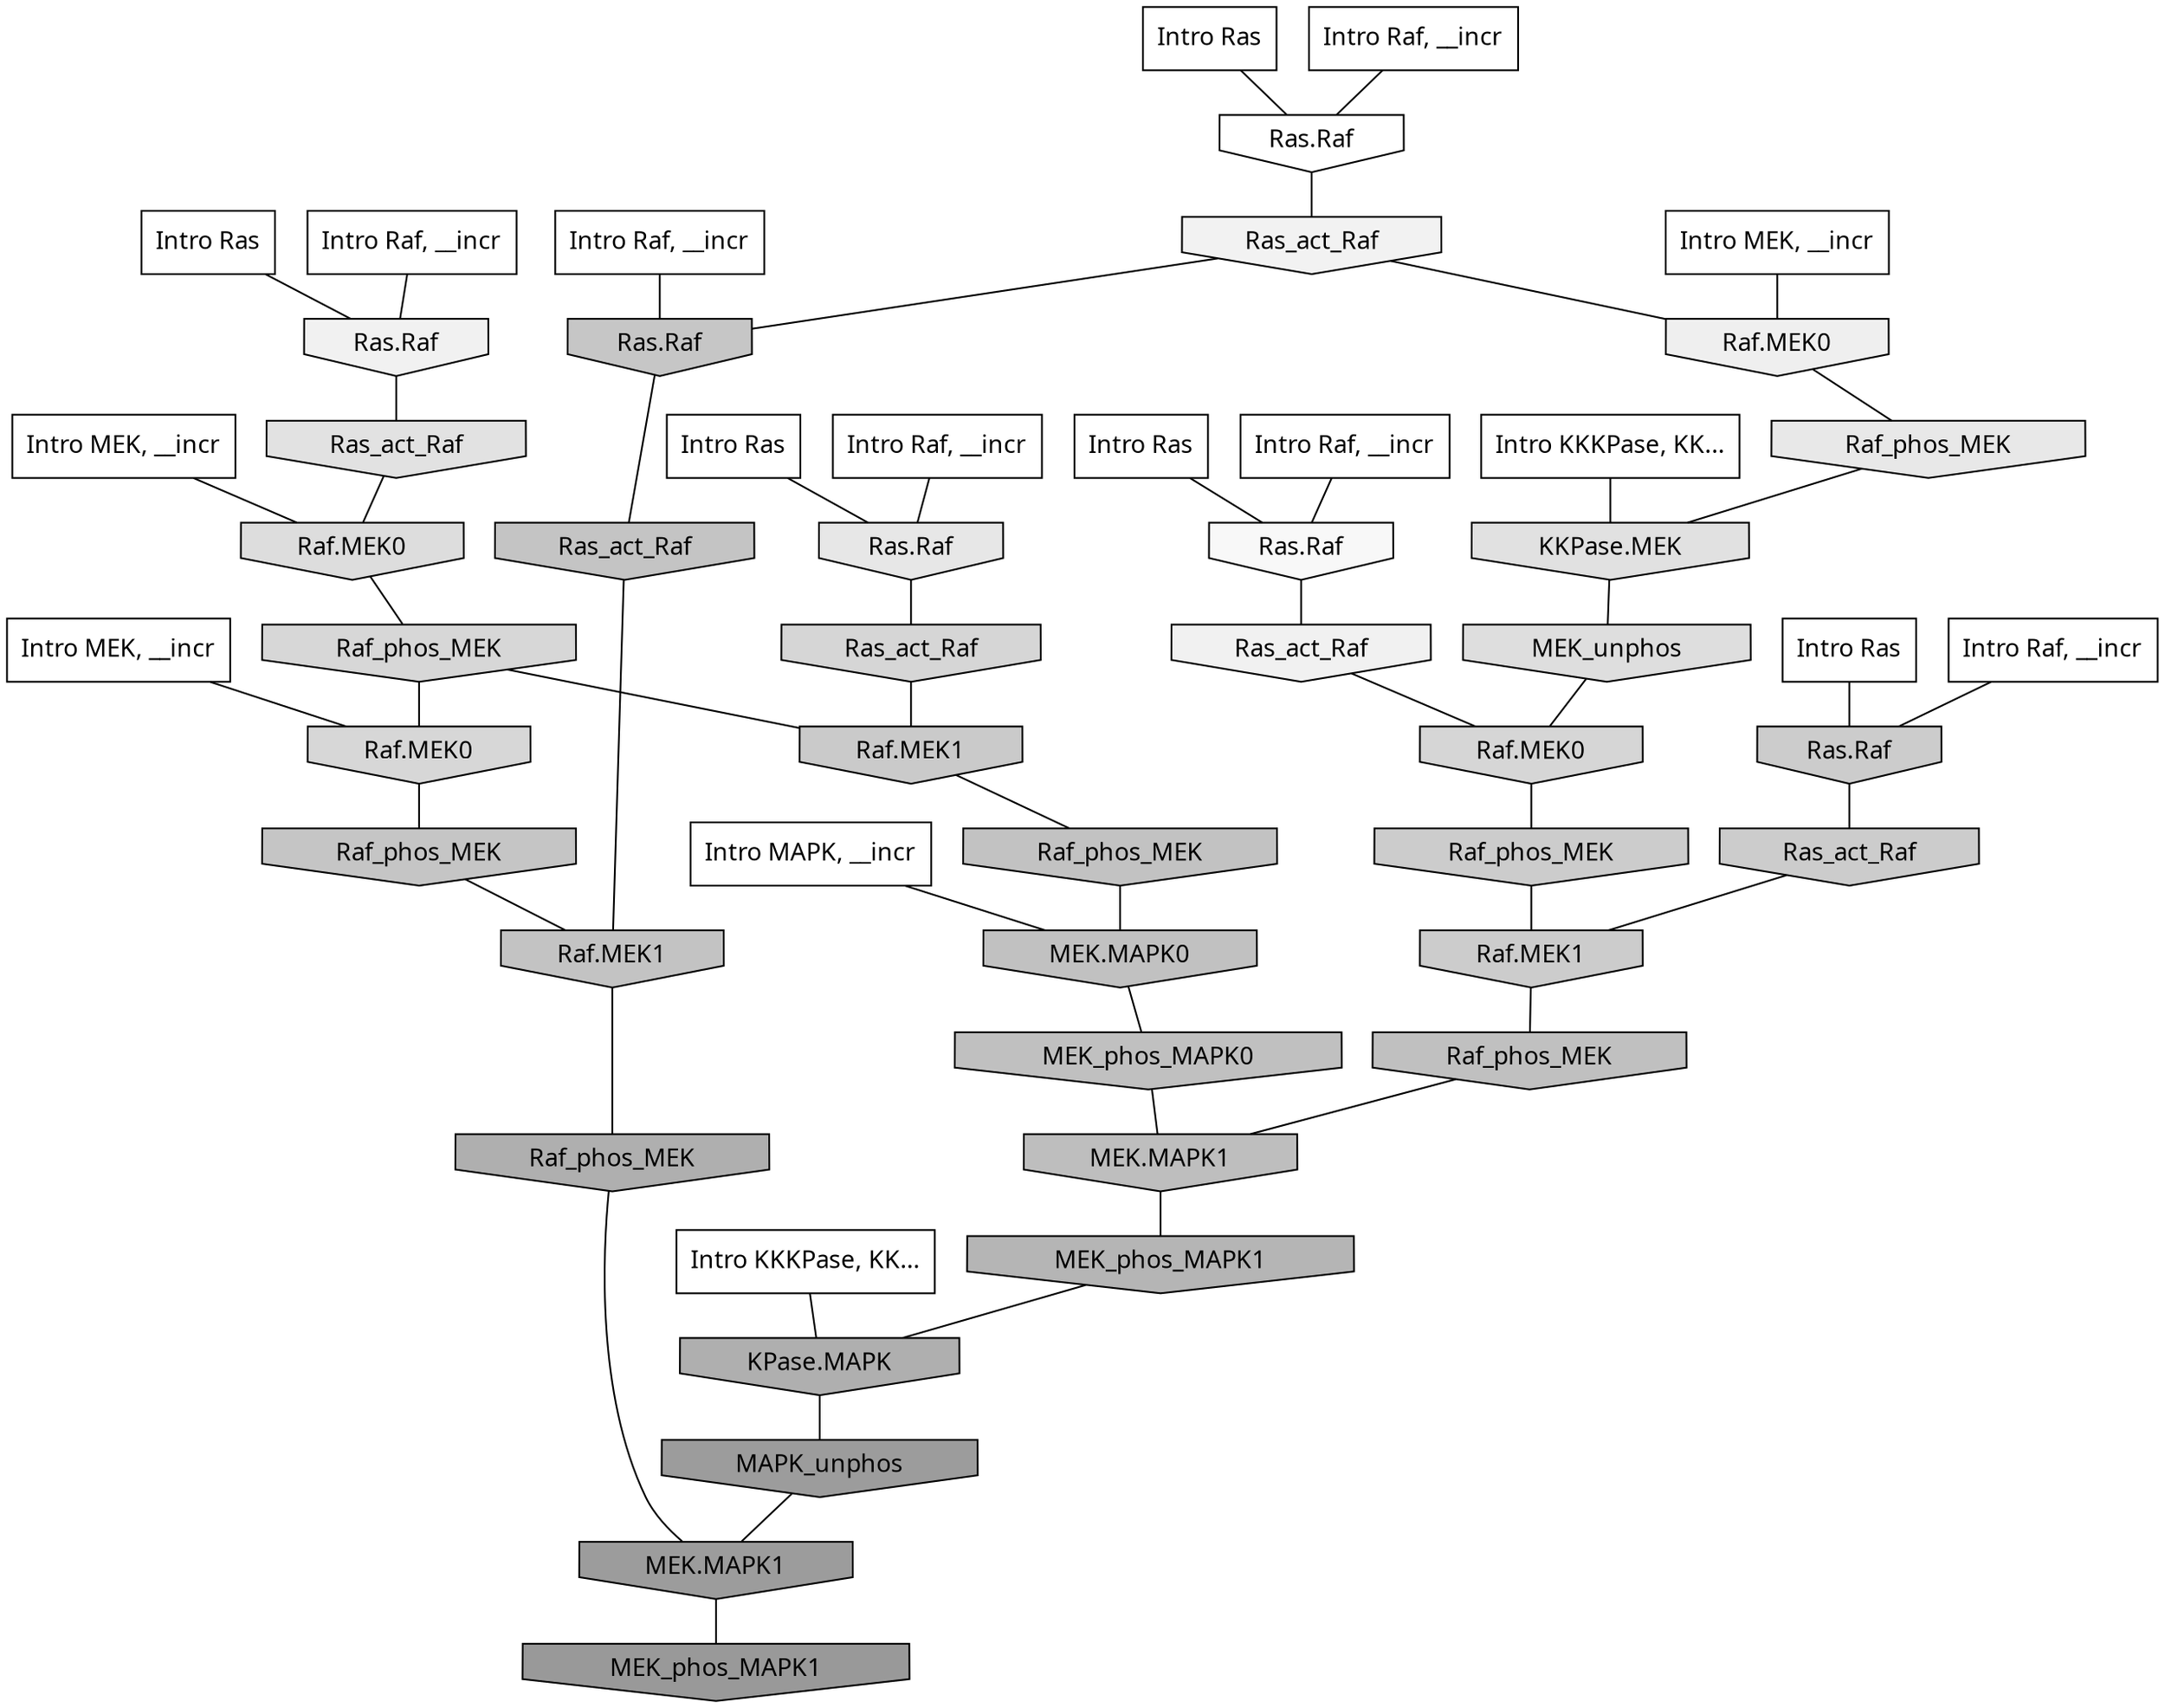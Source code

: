 digraph G{
  rankdir="TB";
  ranksep=0.30;
  node [fontname="CMU Serif"];
  edge [fontname="CMU Serif"];
  
  9 [label="Intro Ras", shape=rectangle, style=filled, fillcolor="0.000 0.000 1.000"]
  
  17 [label="Intro Ras", shape=rectangle, style=filled, fillcolor="0.000 0.000 1.000"]
  
  53 [label="Intro Ras", shape=rectangle, style=filled, fillcolor="0.000 0.000 1.000"]
  
  64 [label="Intro Ras", shape=rectangle, style=filled, fillcolor="0.000 0.000 1.000"]
  
  68 [label="Intro Ras", shape=rectangle, style=filled, fillcolor="0.000 0.000 1.000"]
  
  259 [label="Intro Raf, __incr", shape=rectangle, style=filled, fillcolor="0.000 0.000 1.000"]
  
  322 [label="Intro Raf, __incr", shape=rectangle, style=filled, fillcolor="0.000 0.000 1.000"]
  
  606 [label="Intro Raf, __incr", shape=rectangle, style=filled, fillcolor="0.000 0.000 1.000"]
  
  661 [label="Intro Raf, __incr", shape=rectangle, style=filled, fillcolor="0.000 0.000 1.000"]
  
  838 [label="Intro Raf, __incr", shape=rectangle, style=filled, fillcolor="0.000 0.000 1.000"]
  
  1060 [label="Intro Raf, __incr", shape=rectangle, style=filled, fillcolor="0.000 0.000 1.000"]
  
  1331 [label="Intro MEK, __incr", shape=rectangle, style=filled, fillcolor="0.000 0.000 1.000"]
  
  1716 [label="Intro MEK, __incr", shape=rectangle, style=filled, fillcolor="0.000 0.000 1.000"]
  
  1913 [label="Intro MEK, __incr", shape=rectangle, style=filled, fillcolor="0.000 0.000 1.000"]
  
  2347 [label="Intro MAPK, __incr", shape=rectangle, style=filled, fillcolor="0.000 0.000 1.000"]
  
  3175 [label="Intro KKKPase, KK...", shape=rectangle, style=filled, fillcolor="0.000 0.000 1.000"]
  
  3182 [label="Intro KKKPase, KK...", shape=rectangle, style=filled, fillcolor="0.000 0.000 1.000"]
  
  3214 [label="Ras.Raf", shape=invhouse, style=filled, fillcolor="0.000 0.000 1.000"]
  
  3571 [label="Ras.Raf", shape=invhouse, style=filled, fillcolor="0.000 0.000 0.971"]
  
  3968 [label="Ras_act_Raf", shape=invhouse, style=filled, fillcolor="0.000 0.000 0.946"]
  
  4002 [label="Ras.Raf", shape=invhouse, style=filled, fillcolor="0.000 0.000 0.945"]
  
  4028 [label="Ras_act_Raf", shape=invhouse, style=filled, fillcolor="0.000 0.000 0.944"]
  
  4190 [label="Raf.MEK0", shape=invhouse, style=filled, fillcolor="0.000 0.000 0.935"]
  
  4701 [label="Raf_phos_MEK", shape=invhouse, style=filled, fillcolor="0.000 0.000 0.910"]
  
  4790 [label="Ras.Raf", shape=invhouse, style=filled, fillcolor="0.000 0.000 0.906"]
  
  5331 [label="Ras_act_Raf", shape=invhouse, style=filled, fillcolor="0.000 0.000 0.883"]
  
  5384 [label="KKPase.MEK", shape=invhouse, style=filled, fillcolor="0.000 0.000 0.881"]
  
  5600 [label="MEK_unphos", shape=invhouse, style=filled, fillcolor="0.000 0.000 0.870"]
  
  5719 [label="Raf.MEK0", shape=invhouse, style=filled, fillcolor="0.000 0.000 0.865"]
  
  6382 [label="Raf_phos_MEK", shape=invhouse, style=filled, fillcolor="0.000 0.000 0.841"]
  
  6385 [label="Raf.MEK0", shape=invhouse, style=filled, fillcolor="0.000 0.000 0.841"]
  
  6547 [label="Ras_act_Raf", shape=invhouse, style=filled, fillcolor="0.000 0.000 0.837"]
  
  6553 [label="Raf.MEK0", shape=invhouse, style=filled, fillcolor="0.000 0.000 0.837"]
  
  8087 [label="Ras.Raf", shape=invhouse, style=filled, fillcolor="0.000 0.000 0.799"]
  
  8112 [label="Raf_phos_MEK", shape=invhouse, style=filled, fillcolor="0.000 0.000 0.799"]
  
  8189 [label="Ras_act_Raf", shape=invhouse, style=filled, fillcolor="0.000 0.000 0.797"]
  
  8193 [label="Raf.MEK1", shape=invhouse, style=filled, fillcolor="0.000 0.000 0.797"]
  
  8429 [label="Raf.MEK1", shape=invhouse, style=filled, fillcolor="0.000 0.000 0.792"]
  
  9054 [label="Ras.Raf", shape=invhouse, style=filled, fillcolor="0.000 0.000 0.777"]
  
  9426 [label="Raf_phos_MEK", shape=invhouse, style=filled, fillcolor="0.000 0.000 0.771"]
  
  9799 [label="Ras_act_Raf", shape=invhouse, style=filled, fillcolor="0.000 0.000 0.766"]
  
  9806 [label="Raf.MEK1", shape=invhouse, style=filled, fillcolor="0.000 0.000 0.765"]
  
  10138 [label="Raf_phos_MEK", shape=invhouse, style=filled, fillcolor="0.000 0.000 0.759"]
  
  10425 [label="MEK.MAPK0", shape=invhouse, style=filled, fillcolor="0.000 0.000 0.756"]
  
  10683 [label="MEK_phos_MAPK0", shape=invhouse, style=filled, fillcolor="0.000 0.000 0.751"]
  
  10699 [label="Raf_phos_MEK", shape=invhouse, style=filled, fillcolor="0.000 0.000 0.751"]
  
  11151 [label="MEK.MAPK1", shape=invhouse, style=filled, fillcolor="0.000 0.000 0.745"]
  
  14093 [label="MEK_phos_MAPK1", shape=invhouse, style=filled, fillcolor="0.000 0.000 0.709"]
  
  16112 [label="Raf_phos_MEK", shape=invhouse, style=filled, fillcolor="0.000 0.000 0.684"]
  
  16118 [label="KPase.MAPK", shape=invhouse, style=filled, fillcolor="0.000 0.000 0.684"]
  
  18999 [label="MAPK_unphos", shape=invhouse, style=filled, fillcolor="0.000 0.000 0.611"]
  
  19000 [label="MEK.MAPK1", shape=invhouse, style=filled, fillcolor="0.000 0.000 0.611"]
  
  19335 [label="MEK_phos_MAPK1", shape=invhouse, style=filled, fillcolor="0.000 0.000 0.600"]
  
  
  19000 -> 19335 [dir=none, color="0.000 0.000 0.000"] 
  18999 -> 19000 [dir=none, color="0.000 0.000 0.000"] 
  16118 -> 18999 [dir=none, color="0.000 0.000 0.000"] 
  16112 -> 19000 [dir=none, color="0.000 0.000 0.000"] 
  14093 -> 16118 [dir=none, color="0.000 0.000 0.000"] 
  11151 -> 14093 [dir=none, color="0.000 0.000 0.000"] 
  10699 -> 11151 [dir=none, color="0.000 0.000 0.000"] 
  10683 -> 11151 [dir=none, color="0.000 0.000 0.000"] 
  10425 -> 10683 [dir=none, color="0.000 0.000 0.000"] 
  10138 -> 10425 [dir=none, color="0.000 0.000 0.000"] 
  9806 -> 16112 [dir=none, color="0.000 0.000 0.000"] 
  9799 -> 9806 [dir=none, color="0.000 0.000 0.000"] 
  9426 -> 9806 [dir=none, color="0.000 0.000 0.000"] 
  9054 -> 9799 [dir=none, color="0.000 0.000 0.000"] 
  8429 -> 10138 [dir=none, color="0.000 0.000 0.000"] 
  8193 -> 10699 [dir=none, color="0.000 0.000 0.000"] 
  8189 -> 8193 [dir=none, color="0.000 0.000 0.000"] 
  8112 -> 8193 [dir=none, color="0.000 0.000 0.000"] 
  8087 -> 8189 [dir=none, color="0.000 0.000 0.000"] 
  6553 -> 8112 [dir=none, color="0.000 0.000 0.000"] 
  6547 -> 8429 [dir=none, color="0.000 0.000 0.000"] 
  6385 -> 9426 [dir=none, color="0.000 0.000 0.000"] 
  6382 -> 6385 [dir=none, color="0.000 0.000 0.000"] 
  6382 -> 8429 [dir=none, color="0.000 0.000 0.000"] 
  5719 -> 6382 [dir=none, color="0.000 0.000 0.000"] 
  5600 -> 6553 [dir=none, color="0.000 0.000 0.000"] 
  5384 -> 5600 [dir=none, color="0.000 0.000 0.000"] 
  5331 -> 5719 [dir=none, color="0.000 0.000 0.000"] 
  4790 -> 6547 [dir=none, color="0.000 0.000 0.000"] 
  4701 -> 5384 [dir=none, color="0.000 0.000 0.000"] 
  4190 -> 4701 [dir=none, color="0.000 0.000 0.000"] 
  4028 -> 6553 [dir=none, color="0.000 0.000 0.000"] 
  4002 -> 5331 [dir=none, color="0.000 0.000 0.000"] 
  3968 -> 4190 [dir=none, color="0.000 0.000 0.000"] 
  3968 -> 9054 [dir=none, color="0.000 0.000 0.000"] 
  3571 -> 4028 [dir=none, color="0.000 0.000 0.000"] 
  3214 -> 3968 [dir=none, color="0.000 0.000 0.000"] 
  3182 -> 5384 [dir=none, color="0.000 0.000 0.000"] 
  3175 -> 16118 [dir=none, color="0.000 0.000 0.000"] 
  2347 -> 10425 [dir=none, color="0.000 0.000 0.000"] 
  1913 -> 6385 [dir=none, color="0.000 0.000 0.000"] 
  1716 -> 4190 [dir=none, color="0.000 0.000 0.000"] 
  1331 -> 5719 [dir=none, color="0.000 0.000 0.000"] 
  1060 -> 8087 [dir=none, color="0.000 0.000 0.000"] 
  838 -> 3571 [dir=none, color="0.000 0.000 0.000"] 
  661 -> 9054 [dir=none, color="0.000 0.000 0.000"] 
  606 -> 4790 [dir=none, color="0.000 0.000 0.000"] 
  322 -> 4002 [dir=none, color="0.000 0.000 0.000"] 
  259 -> 3214 [dir=none, color="0.000 0.000 0.000"] 
  68 -> 4002 [dir=none, color="0.000 0.000 0.000"] 
  64 -> 3571 [dir=none, color="0.000 0.000 0.000"] 
  53 -> 3214 [dir=none, color="0.000 0.000 0.000"] 
  17 -> 8087 [dir=none, color="0.000 0.000 0.000"] 
  9 -> 4790 [dir=none, color="0.000 0.000 0.000"] 
  
  }

